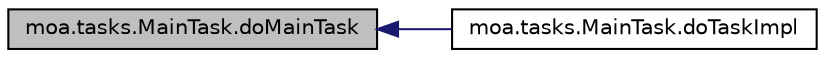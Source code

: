 digraph G
{
  edge [fontname="Helvetica",fontsize="10",labelfontname="Helvetica",labelfontsize="10"];
  node [fontname="Helvetica",fontsize="10",shape=record];
  rankdir=LR;
  Node1 [label="moa.tasks.MainTask.doMainTask",height=0.2,width=0.4,color="black", fillcolor="grey75", style="filled" fontcolor="black"];
  Node1 -> Node2 [dir=back,color="midnightblue",fontsize="10",style="solid",fontname="Helvetica"];
  Node2 [label="moa.tasks.MainTask.doTaskImpl",height=0.2,width=0.4,color="black", fillcolor="white", style="filled",URL="$classmoa_1_1tasks_1_1MainTask.html#a93c46b5a66d0a5f46c379c3abfb6c183",tooltip="This method performs this task."];
}
